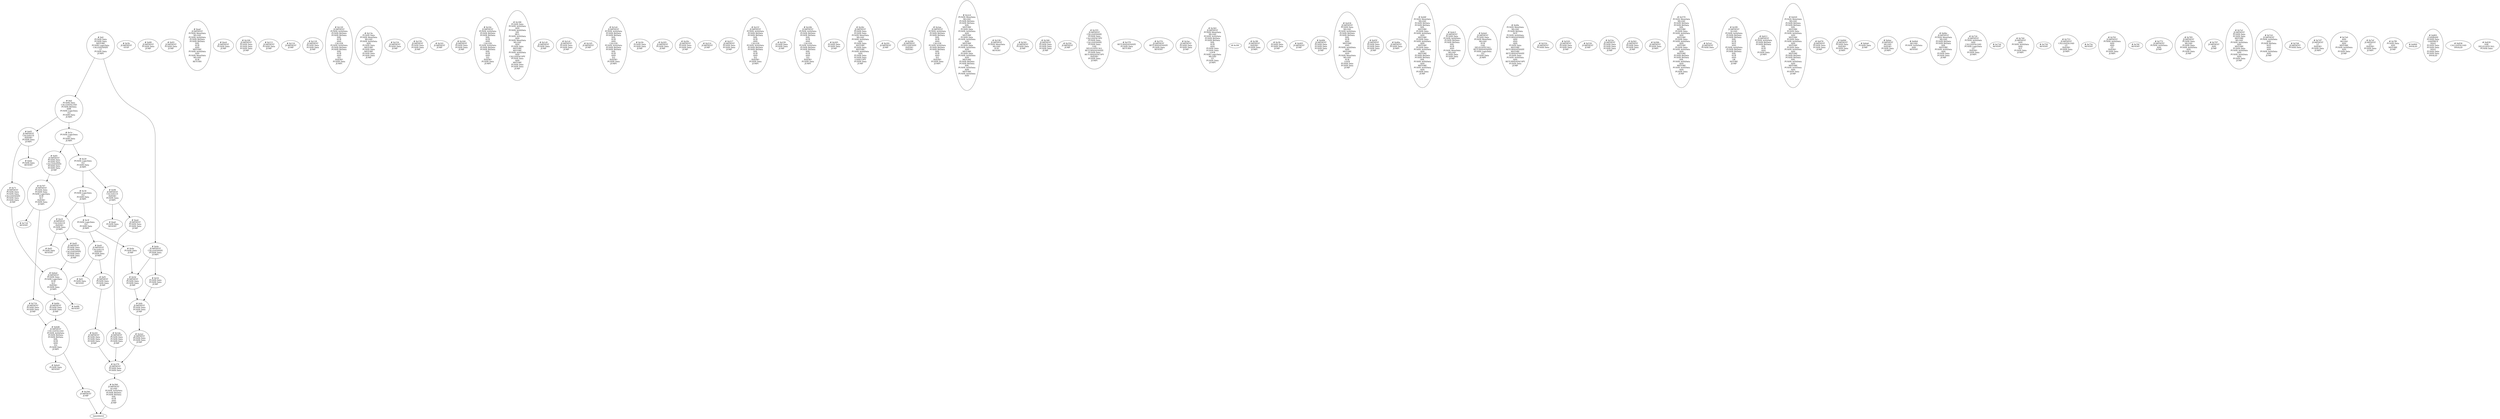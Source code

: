 /* Generated by GvGen v.1.0 (https://www.github.com/stricaud/gvgen) */

digraph G {
compound=true;
   node1 [label="[anywhere]"];
   node2 [label="# 0x0
PUSHX Data
PUSHX Data
MSTORE
PUSHX LogicData
CALLDATASIZE
LT
PUSHX Data
JUMPI
"];
   node3 [label="# 0xd
PUSHX Data
CALLDATALOAD
PUSHX BitData
SHR
PUSHX LogicData
EQ
PUSHX Data
JUMPI
"];
   node4 [label="# 0x1e
PUSHX LogicData
EQ
PUSHX Data
JUMPI
"];
   node5 [label="# 0x29
PUSHX LogicData
EQ
PUSHX Data
JUMPI
"];
   node6 [label="# 0x34
PUSHX LogicData
EQ
PUSHX Data
JUMPI
"];
   node7 [label="# 0x3f
PUSHX LogicData
EQ
PUSHX Data
JUMPI
"];
   node8 [label="# 0x4a
PUSHX Data
JUMP
"];
   node9 [label="# 0x4e
JUMPDEST
CALLDATASIZE
PUSHX Data
JUMPI
"];
   node10 [label="# 0x54
PUSHX Data
PUSHX Data
JUMP
"];
   node11 [label="# 0x5b
JUMPDEST
STOP
"];
   node12 [label="# 0x5d
JUMPDEST
PUSHX Data
PUSHX Data
JUMP
"];
   node13 [label="# 0x65
JUMPDEST
CALLVALUE
ISZERO
PUSHX Data
JUMPI
"];
   node14 [label="# 0x6d
PUSHX Data
REVERT
"];
   node15 [label="# 0x71
JUMPDEST
PUSHX Data
PUSHX Data
CALLDATASIZE
PUSHX Data
PUSHX Data
JUMP
"];
   node16 [label="# 0x80
JUMPDEST
PUSHX Data
JUMP
"];
   node17 [label="# 0x85
JUMPDEST
PUSHX Data
PUSHX Data
CALLDATASIZE
PUSHX Data
PUSHX Data
JUMP
"];
   node18 [label="# 0x93
JUMPDEST
PUSHX Data
JUMP
"];
   node19 [label="# 0x98
JUMPDEST
CALLVALUE
ISZERO
PUSHX Data
JUMPI
"];
   node20 [label="# 0xa0
PUSHX Data
REVERT
"];
   node21 [label="# 0xa4
JUMPDEST
PUSHX Data
PUSHX Data
JUMP
"];
   node22 [label="# 0xad
JUMPDEST
PUSHX MemData
MLOAD
PUSHX ArithData
PUSHX BitData
PUSHX BitData
SHL
SUB
AND
MSTORE
PUSHX ArithData
ADD
PUSHX MemData
MLOAD
SUB
RETURN
"];
   node23 [label="# 0xc9
JUMPDEST
CALLVALUE
ISZERO
PUSHX Data
JUMPI
"];
   node24 [label="# 0xd1
PUSHX Data
REVERT
"];
   node25 [label="# 0xd5
JUMPDEST
PUSHX Data
PUSHX Data
CALLDATASIZE
PUSHX Data
PUSHX Data
JUMP
"];
   node26 [label="# 0xe4
JUMPDEST
PUSHX Data
JUMP
"];
   node27 [label="# 0xe9
JUMPDEST
CALLVALUE
ISZERO
PUSHX Data
JUMPI
"];
   node28 [label="# 0xf1
PUSHX Data
REVERT
"];
   node29 [label="# 0xf5
JUMPDEST
PUSHX Data
PUSHX Data
JUMP
"];
   node30 [label="# 0xfe
JUMPDEST
PUSHX Data
PUSHX Data
JUMP
"];
   node31 [label="# 0x106
JUMPDEST
PUSHX Data
PUSHX Data
PUSHX Data
JUMP
"];
   node32 [label="# 0x111
JUMPDEST
PUSHX Data
JUMP
"];
   node33 [label="# 0x116
JUMPDEST
JUMP
"];
   node34 [label="# 0x118
JUMPDEST
PUSHX Data
PUSHX Data
JUMP
"];
   node35 [label="# 0x120
JUMPDEST
PUSHX ArithData
PUSHX BitData
PUSHX BitData
SHL
SUB
AND
CALLER
PUSHX ArithData
PUSHX BitData
PUSHX BitData
SHL
SUB
AND
EQ
ISZERO
PUSHX Data
JUMPI
"];
   node36 [label="# 0x13a
PUSHX Data
PUSHX MemData
MLOAD
PUSHX ArithData
ADD
PUSHX Data
MSTORE
PUSHX Data
MSTORE
PUSHX Data
PUSHX Data
JUMP
"];
   node37 [label="# 0x154
JUMPDEST
PUSHX Data
JUMP
"];
   node38 [label="# 0x159
JUMPDEST
PUSHX Data
PUSHX Data
JUMP
"];
   node39 [label="# 0x161
JUMPDEST
JUMP
"];
   node40 [label="# 0x164
JUMPDEST
PUSHX Data
PUSHX Data
JUMP
"];
   node41 [label="# 0x16c
JUMPDEST
PUSHX ArithData
PUSHX BitData
PUSHX BitData
SHL
SUB
AND
CALLER
PUSHX ArithData
PUSHX BitData
PUSHX BitData
SHL
SUB
AND
EQ
ISZERO
PUSHX Data
JUMPI
"];
   node42 [label="# 0x186
PUSHX Data
PUSHX ArithData
ADD
PUSHX ArithData
DIV
MUL
PUSHX ArithData
ADD
PUSHX MemData
MLOAD
ADD
PUSHX Data
MSTORE
MSTORE
PUSHX ArithData
ADD
CALLDATACOPY
PUSHX Data
ADD
MSTORE
PUSHX Data
PUSHX Data
JUMP
"];
   node43 [label="# 0x1c8
JUMPDEST
PUSHX Data
JUMP
"];
   node44 [label="# 0x1cd
JUMPDEST
PUSHX Data
PUSHX Data
JUMP
"];
   node45 [label="# 0x1d5
JUMPDEST
JUMP
"];
   node46 [label="# 0x1da
JUMPDEST
PUSHX Data
PUSHX Data
PUSHX Data
JUMP
"];
   node47 [label="# 0x1e4
JUMPDEST
PUSHX ArithData
PUSHX BitData
PUSHX BitData
SHL
SUB
AND
CALLER
PUSHX ArithData
PUSHX BitData
PUSHX BitData
SHL
SUB
AND
EQ
ISZERO
PUSHX Data
JUMPI
"];
   node48 [label="# 0x1fe
PUSHX Data
PUSHX Data
JUMP
"];
   node49 [label="# 0x205
JUMPDEST
PUSHX Data
JUMP
"];
   node50 [label="# 0x20c
JUMPDEST
PUSHX Data
PUSHX Data
JUMP
"];
   node51 [label="# 0x214
JUMPDEST
JUMP
"];
   node52 [label="# 0x217
JUMPDEST
PUSHX Data
PUSHX Data
JUMP
"];
   node53 [label="# 0x21f
JUMPDEST
PUSHX ArithData
PUSHX BitData
PUSHX BitData
SHL
SUB
AND
CALLER
PUSHX ArithData
PUSHX BitData
PUSHX BitData
SHL
SUB
AND
EQ
ISZERO
PUSHX Data
JUMPI
"];
   node54 [label="# 0x239
PUSHX Data
PUSHX Data
JUMP
"];
   node55 [label="# 0x241
JUMPDEST
PUSHX Data
PUSHX Data
PUSHX Data
JUMP
"];
   node56 [label="# 0x24b
JUMPDEST
PUSHX ArithData
PUSHX BitData
PUSHX BitData
SHL
SUB
AND
CALLER
PUSHX ArithData
PUSHX BitData
PUSHX BitData
SHL
SUB
AND
EQ
ISZERO
PUSHX Data
JUMPI
"];
   node57 [label="# 0x265
PUSHX Data
PUSHX Data
JUMP
"];
   node58 [label="# 0x26c
JUMPDEST
PUSHX Data
PUSHX Data
PUSHX MemData
MLOAD
PUSHX ArithData
ADD
PUSHX Data
MSTORE
PUSHX Data
MSTORE
PUSHX ArithData
ADD
PUSHX Data
PUSHX Data
CODECOPY
PUSHX Data
JUMP
"];
   node59 [label="# 0x291
JUMPDEST
JUMP
"];
   node60 [label="# 0x298
JUMPDEST
EXTCODESIZE
ISZERO
ISZERO
"];
   node61 [label="# 0x29d
JUMPDEST
JUMP
"];
   node62 [label="# 0x2a2
JUMPDEST
PUSHX Data
PUSHX Data
JUMP
"];
   node63 [label="# 0x2aa
JUMPDEST
PUSHX ArithData
PUSHX BitData
PUSHX BitData
SHL
SUB
AND
CALLER
PUSHX ArithData
PUSHX BitData
PUSHX BitData
SHL
SUB
AND
EQ
ISZERO
PUSHX Data
JUMPI
"];
   node64 [label="# 0x2c4
PUSHX MemData
MLOAD
PUSHX BitData
PUSHX BitData
SHL
MSTORE
PUSHX Data
PUSHX ArithData
ADD
MSTORE
PUSHX Data
PUSHX ArithData
ADD
MSTORE
PUSHX Data
PUSHX ArithData
ADD
MSTORE
PUSHX Data
PUSHX ArithData
ADD
MSTORE
PUSHX BitData
PUSHX BitData
SHL
PUSHX ArithData
ADD
MSTORE
PUSHX ArithData
ADD
"];
   node65 [label="# 0x338
JUMPDEST
PUSHX MemData
MLOAD
SUB
REVERT
"];
   node66 [label="# 0x341
JUMPDEST
PUSHX Data
JUMP
"];
   node67 [label="# 0x346
JUMPDEST
PUSHX Data
PUSHX Data
PUSHX Data
JUMP
"];
   node68 [label="# 0x350
JUMPDEST
JUMP
"];
   node69 [label="# 0x355
JUMPDEST
CALLDATASIZE
PUSHX Data
CALLDATACOPY
PUSHX Data
CALLDATASIZE
PUSHX Data
GAS
DELEGATECALL
RETURNDATASIZE
PUSHX Data
RETURNDATACOPY
ISZERO
PUSHX Data
JUMPI
"];
   node70 [label="# 0x370
RETURNDATASIZE
PUSHX Data
RETURN
"];
   node71 [label="# 0x374
JUMPDEST
RETURNDATASIZE
PUSHX Data
REVERT
"];
   node72 [label="# 0x379
JUMPDEST
PUSHX Data
PUSHX Data
"];
   node73 [label="# 0x39d
JUMPDEST
SLOAD
PUSHX ArithData
PUSHX BitData
PUSHX BitData
SHL
SUB
AND
JUMP
"];
   node74 [label="# 0x3ac
JUMPDEST
PUSHX Data
PUSHX Data
JUMP
"];
   node75 [label="# 0x3b5
JUMPDEST
PUSHX MemData
MLOAD
PUSHX ArithData
PUSHX BitData
PUSHX BitData
SHL
SUB
AND
PUSHX Data
PUSHX Data
LOGX
PUSHX LogicData
MLOAD
GT
PUSHX Data
JUMPI
"];
   node76 [label="# 0x3f4
"];
   node77 [label="# 0x3f6
JUMPDEST
ISZERO
PUSHX Data
JUMPI
"];
   node78 [label="# 0x3fc
PUSHX Data
PUSHX Data
JUMP
"];
   node79 [label="# 0x405
JUMPDEST
JUMP
"];
   node80 [label="# 0x40b
JUMPDEST
PUSHX Data
PUSHX Data
PUSHX Data
JUMP
"];
   node81 [label="# 0x434
JUMPDEST
PUSHX Data
MLOAD
PUSHX ArithData
PUSHX BitData
PUSHX BitData
SHL
SUB
AND
MSTORE
AND
PUSHX ArithData
ADD
MSTORE
ADD
PUSHX MemData
MLOAD
SUB
LOGX
PUSHX Data
PUSHX Data
JUMP
"];
   node82 [label="# 0x45f
JUMPDEST
PUSHX Data
PUSHX Data
PUSHX Data
JUMP
"];
   node83 [label="# 0x46a
JUMPDEST
PUSHX Data
JUMPI
"];
   node84 [label="# 0x46f
PUSHX MemData
MLOAD
PUSHX BitData
PUSHX BitData
SHL
MSTORE
PUSHX Data
PUSHX ArithData
ADD
MSTORE
PUSHX Data
PUSHX ArithData
ADD
MSTORE
PUSHX Data
PUSHX ArithData
ADD
MSTORE
PUSHX BitData
PUSHX BitData
SHL
PUSHX ArithData
ADD
MSTORE
PUSHX ArithData
ADD
PUSHX Data
JUMP
"];
   node85 [label="# 0x4c5
JUMPDEST
PUSHX Data
PUSHX ArithData
PUSHX BitData
PUSHX BitData
SHL
SUB
AND
PUSHX MemData
MLOAD
PUSHX Data
PUSHX Data
JUMP
"];
   node86 [label="# 0x4e0
JUMPDEST
PUSHX Data
PUSHX MemData
MLOAD
SUB
GAS
DELEGATECALL
RETURNDATASIZE
PUSHX LogicData
EQ
PUSHX Data
JUMPI
"];
   node87 [label="# 0x4fa
PUSHX MemData
MLOAD
PUSHX BitData
NOT
PUSHX ArithData
RETURNDATASIZE
ADD
AND
ADD
PUSHX Data
MSTORE
RETURNDATASIZE
MSTORE
RETURNDATASIZE
PUSHX Data
PUSHX ArithData
ADD
RETURNDATACOPY
PUSHX Data
JUMP
"];
   node88 [label="# 0x51b
JUMPDEST
PUSHX Data
"];
   node89 [label="# 0x520
JUMPDEST
PUSHX Data
PUSHX Data
JUMP
"];
   node90 [label="# 0x530
JUMPDEST
JUMP
"];
   node91 [label="# 0x53a
JUMPDEST
PUSHX Data
PUSHX Data
PUSHX Data
JUMP
"];
   node92 [label="# 0x562
JUMPDEST
PUSHX Data
PUSHX Data
JUMP
"];
   node93 [label="# 0x56b
JUMPDEST
PUSHX Data
JUMPI
"];
   node94 [label="# 0x570
PUSHX MemData
MLOAD
PUSHX BitData
PUSHX BitData
SHL
MSTORE
PUSHX Data
PUSHX ArithData
ADD
MSTORE
PUSHX Data
PUSHX ArithData
ADD
MSTORE
PUSHX Data
PUSHX ArithData
ADD
MSTORE
PUSHX BitData
PUSHX BitData
SHL
PUSHX ArithData
ADD
MSTORE
PUSHX ArithData
ADD
PUSHX Data
JUMP
"];
   node95 [label="# 0x5cd
JUMPDEST
PUSHX Data
"];
   node96 [label="# 0x5f0
JUMPDEST
SLOAD
PUSHX ArithData
PUSHX BitData
PUSHX BitData
SHL
SUB
NOT
AND
PUSHX ArithData
PUSHX BitData
PUSHX BitData
SHL
SUB
AND
OR
SSTORE
JUMP
"];
   node97 [label="# 0x611
JUMPDEST
PUSHX ArithData
PUSHX BitData
PUSHX BitData
SHL
SUB
AND
PUSHX Data
JUMPI
"];
   node98 [label="# 0x620
PUSHX MemData
MLOAD
PUSHX BitData
PUSHX BitData
SHL
MSTORE
PUSHX Data
PUSHX ArithData
ADD
MSTORE
PUSHX Data
PUSHX ArithData
ADD
MSTORE
PUSHX Data
PUSHX ArithData
ADD
MSTORE
PUSHX BitData
PUSHX BitData
SHL
PUSHX ArithData
ADD
MSTORE
PUSHX ArithData
ADD
PUSHX Data
JUMP
"];
   node99 [label="# 0x676
JUMPDEST
PUSHX Data
PUSHX Data
JUMP
"];
   node100 [label="# 0x69d
JUMPDEST
PUSHX Data
ISZERO
PUSHX Data
JUMPI
"];
   node101 [label="# 0x6a6
PUSHX Data
JUMP
"];
   node102 [label="# 0x6ac
JUMPDEST
MLOAD
ISZERO
PUSHX Data
JUMPI
"];
   node103 [label="# 0x6b4
MLOAD
PUSHX ArithData
ADD
REVERT
"];
   node104 [label="# 0x6bc
JUMPDEST
PUSHX MemData
MLOAD
PUSHX BitData
PUSHX BitData
SHL
MSTORE
PUSHX ArithData
ADD
PUSHX Data
PUSHX Data
JUMP
"];
   node105 [label="# 0x6d6
JUMPDEST
CALLDATALOAD
PUSHX ArithData
PUSHX BitData
PUSHX BitData
SHL
SUB
AND
EQ
PUSHX Data
JUMPI
"];
   node106 [label="# 0x6e9
PUSHX Data
REVERT
"];
   node107 [label="# 0x6ed
JUMPDEST
PUSHX Data
PUSHX LogicData
SUB
SLT
ISZERO
PUSHX Data
JUMPI
"];
   node108 [label="# 0x6fb
REVERT
"];
   node109 [label="# 0x6fe
JUMPDEST
PUSHX Data
PUSHX Data
JUMP
"];
   node110 [label="# 0x707
JUMPDEST
PUSHX Data
PUSHX Data
PUSHX LogicData
SUB
SLT
ISZERO
PUSHX Data
JUMPI
"];
   node111 [label="# 0x718
REVERT
"];
   node112 [label="# 0x71b
JUMPDEST
PUSHX Data
PUSHX Data
JUMP
"];
   node113 [label="# 0x724
JUMPDEST
PUSHX ArithData
ADD
CALLDATALOAD
PUSHX LogicData
GT
ISZERO
PUSHX Data
JUMPI
"];
   node114 [label="# 0x73d
REVERT
"];
   node115 [label="# 0x740
JUMPDEST
ADD
PUSHX ArithData
ADD
SLT
PUSHX Data
JUMPI
"];
   node116 [label="# 0x750
REVERT
"];
   node117 [label="# 0x753
JUMPDEST
CALLDATALOAD
GT
ISZERO
PUSHX Data
JUMPI
"];
   node118 [label="# 0x75e
REVERT
"];
   node119 [label="# 0x761
JUMPDEST
PUSHX ArithData
ADD
ADD
GT
ISZERO
PUSHX Data
JUMPI
"];
   node120 [label="# 0x76f
REVERT
"];
   node121 [label="# 0x772
JUMPDEST
PUSHX ArithData
ADD
JUMP
"];
   node122 [label="# 0x785
JUMPDEST
PUSHX Data
MLOAD
PUSHX Data
PUSHX ArithData
ADD
PUSHX Data
JUMP
"];
   node123 [label="# 0x797
JUMPDEST
ADD
JUMP
"];
   node124 [label="# 0x7a1
JUMPDEST
PUSHX Data
PUSHX Data
MSTORE
MLOAD
PUSHX ArithData
ADD
MSTORE
PUSHX Data
PUSHX ArithData
ADD
PUSHX ArithData
ADD
PUSHX Data
JUMP
"];
   node125 [label="# 0x7c0
JUMPDEST
PUSHX ArithData
ADD
PUSHX BitData
NOT
AND
ADD
PUSHX ArithData
ADD
JUMP
"];
   node126 [label="# 0x7d4
JUMPDEST
PUSHX Data
"];
   node127 [label="# 0x7d7
JUMPDEST
LT
ISZERO
PUSHX Data
JUMPI
"];
   node128 [label="# 0x7e0
ADD
MLOAD
ADD
MSTORE
PUSHX ArithData
ADD
PUSHX Data
JUMP
"];
   node129 [label="# 0x7ef
JUMPDEST
GT
ISZERO
PUSHX Data
JUMPI
"];
   node130 [label="# 0x7f8
PUSHX Data
ADD
MSTORE
JUMP
"];
   node131 [label="# 0x800
INVALID
"];
   node132 [label="# 0x801
COINBASE
PUSHX Data
GASPRICE
SHA3
PUSHX Data
PUSHX Data
SHA3
PUSHX Data
PUSHX Data
INVALID
"];
   node133 [label="# 0x836
CALLDATALOAD
INVALID
"];
   node134 [label="# 0x839
SAR
DELEGATECALL
PUSHX Data
"];
node2->node9;
node2->node3;
node3->node13;
node3->node4;
node4->node17;
node4->node5;
node5->node19;
node5->node6;
node6->node23;
node6->node7;
node7->node27;
node7->node8;
node8->node12;
node9->node12;
node9->node10;
node10->node30;
node12->node30;
node13->node15;
node13->node14;
node15->node107;
node17->node110;
node19->node21;
node19->node20;
node21->node46;
node23->node25;
node23->node24;
node25->node107;
node27->node29;
node27->node28;
node29->node55;
node30->node62;
node46->node72;
node55->node72;
node61->node1;
node62->node72;
node72->node73;
node73->node1;
node105->node61;
node105->node106;
node107->node109;
node107->node108;
node109->node105;
node110->node112;
node110->node111;
node112->node105;
}
